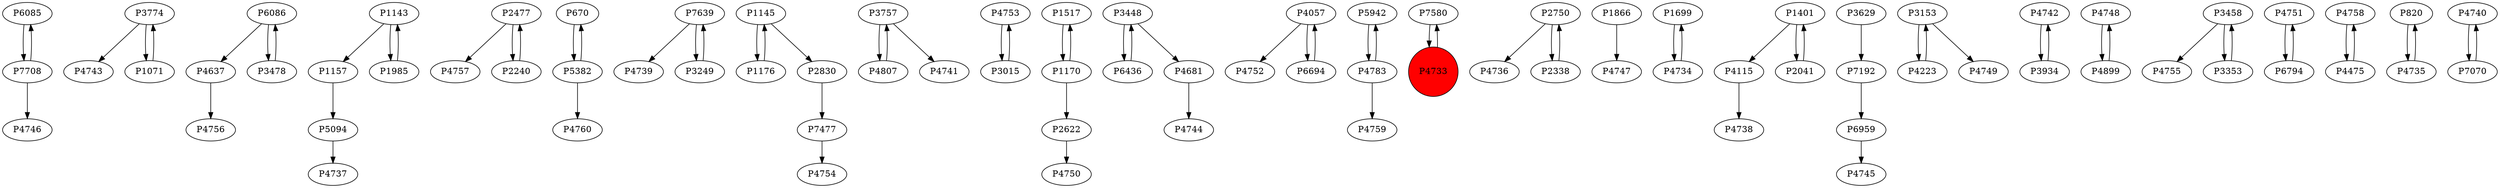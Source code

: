 digraph {
	P6085 -> P7708
	P3774 -> P4743
	P4637 -> P4756
	P5094 -> P4737
	P2477 -> P4757
	P670 -> P5382
	P7639 -> P4739
	P1145 -> P1176
	P6086 -> P3478
	P3757 -> P4807
	P4753 -> P3015
	P7639 -> P3249
	P1517 -> P1170
	P1170 -> P1517
	P2477 -> P2240
	P3448 -> P6436
	P4057 -> P4752
	P4057 -> P6694
	P5942 -> P4783
	P7580 -> P4733
	P3774 -> P1071
	P6694 -> P4057
	P2750 -> P4736
	P1866 -> P4747
	P1176 -> P1145
	P1699 -> P4734
	P1401 -> P4115
	P7192 -> P6959
	P3153 -> P4223
	P1143 -> P1157
	P2338 -> P2750
	P2041 -> P1401
	P4223 -> P3153
	P4742 -> P3934
	P4748 -> P4899
	P3478 -> P6086
	P6086 -> P4637
	P3458 -> P4755
	P2750 -> P2338
	P7477 -> P4754
	P4681 -> P4744
	P4751 -> P6794
	P3629 -> P7192
	P3015 -> P4753
	P3448 -> P4681
	P5382 -> P670
	P1071 -> P3774
	P3353 -> P3458
	P1170 -> P2622
	P4783 -> P5942
	P1401 -> P2041
	P6794 -> P4751
	P3757 -> P4741
	P3153 -> P4749
	P2830 -> P7477
	P1985 -> P1143
	P4758 -> P4475
	P820 -> P4735
	P1143 -> P1985
	P7708 -> P6085
	P7708 -> P4746
	P3249 -> P7639
	P4734 -> P1699
	P4475 -> P4758
	P4807 -> P3757
	P4740 -> P7070
	P4733 -> P7580
	P2240 -> P2477
	P4783 -> P4759
	P4735 -> P820
	P3458 -> P3353
	P3934 -> P4742
	P4899 -> P4748
	P2622 -> P4750
	P1145 -> P2830
	P6436 -> P3448
	P5382 -> P4760
	P6959 -> P4745
	P1157 -> P5094
	P4115 -> P4738
	P7070 -> P4740
	P4733 [shape=circle]
	P4733 [style=filled]
	P4733 [fillcolor=red]
}